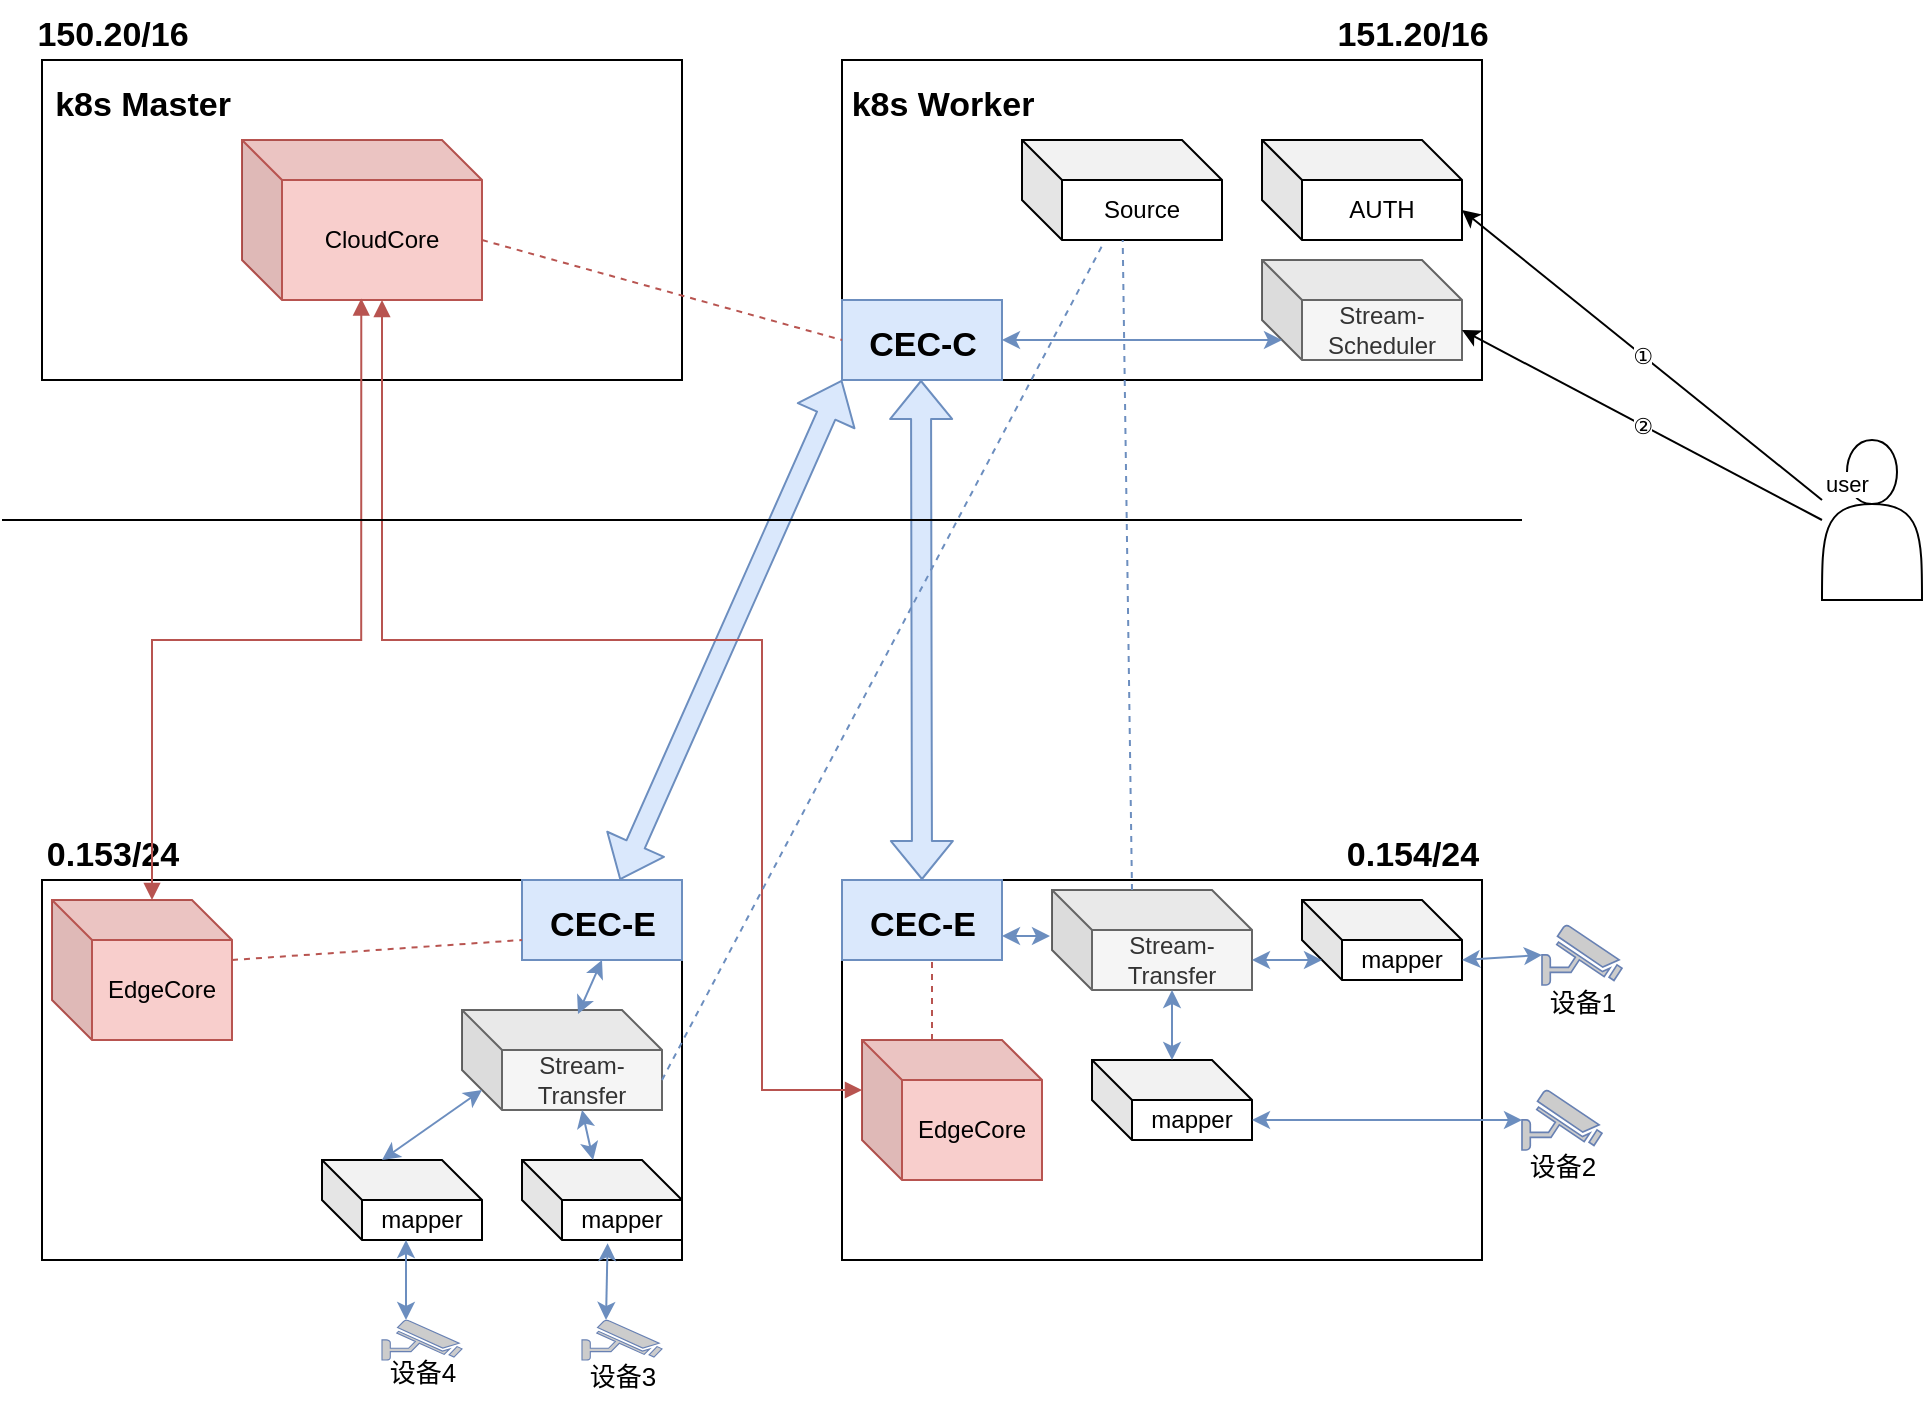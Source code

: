 <mxfile version="14.6.13" type="github">
  <diagram id="Ht1M8jgEwFfnCIfOTk4-" name="Page-1">
    <mxGraphModel dx="1422" dy="1604" grid="1" gridSize="10" guides="1" tooltips="1" connect="1" arrows="1" fold="1" page="1" pageScale="1" pageWidth="1169" pageHeight="827" math="0" shadow="0">
      <root>
        <mxCell id="0" />
        <mxCell id="1" parent="0" />
        <mxCell id="cbANNpYKcoIMHwZbuF66-14" value="" style="rounded=0;whiteSpace=wrap;html=1;" vertex="1" parent="1">
          <mxGeometry x="480" y="-350" width="320" height="190" as="geometry" />
        </mxCell>
        <mxCell id="cbANNpYKcoIMHwZbuF66-17" value="" style="rounded=0;whiteSpace=wrap;html=1;" vertex="1" parent="1">
          <mxGeometry x="480" y="-350" width="80" height="40" as="geometry" />
        </mxCell>
        <mxCell id="cbANNpYKcoIMHwZbuF66-4" value="" style="rounded=0;whiteSpace=wrap;html=1;" vertex="1" parent="1">
          <mxGeometry x="480" y="-760" width="320" height="160" as="geometry" />
        </mxCell>
        <mxCell id="cbANNpYKcoIMHwZbuF66-3" value="" style="rounded=0;whiteSpace=wrap;html=1;" vertex="1" parent="1">
          <mxGeometry x="80" y="-760" width="320" height="160" as="geometry" />
        </mxCell>
        <mxCell id="cbANNpYKcoIMHwZbuF66-1" value="CloudCore" style="shape=cube;whiteSpace=wrap;html=1;boundedLbl=1;backgroundOutline=1;darkOpacity=0.05;darkOpacity2=0.1;fillColor=#f8cecc;strokeColor=#b85450;" vertex="1" parent="1">
          <mxGeometry x="180" y="-720" width="120" height="80" as="geometry" />
        </mxCell>
        <mxCell id="cbANNpYKcoIMHwZbuF66-2" value="Stream-Scheduler" style="shape=cube;whiteSpace=wrap;html=1;boundedLbl=1;backgroundOutline=1;darkOpacity=0.05;darkOpacity2=0.1;fillColor=#f5f5f5;strokeColor=#666666;fontColor=#333333;" vertex="1" parent="1">
          <mxGeometry x="690" y="-660" width="100" height="50" as="geometry" />
        </mxCell>
        <mxCell id="cbANNpYKcoIMHwZbuF66-7" value="&lt;font style=&quot;font-size: 17px&quot;&gt;k8s Master&lt;/font&gt;" style="text;strokeColor=none;fillColor=none;html=1;fontSize=24;fontStyle=1;verticalAlign=middle;align=center;" vertex="1" parent="1">
          <mxGeometry x="80" y="-760" width="100" height="40" as="geometry" />
        </mxCell>
        <mxCell id="cbANNpYKcoIMHwZbuF66-8" value="&lt;font style=&quot;font-size: 17px&quot;&gt;k8s Worker&lt;/font&gt;" style="text;strokeColor=none;fillColor=none;html=1;fontSize=24;fontStyle=1;verticalAlign=middle;align=center;" vertex="1" parent="1">
          <mxGeometry x="480" y="-760" width="100" height="40" as="geometry" />
        </mxCell>
        <mxCell id="cbANNpYKcoIMHwZbuF66-11" value="" style="rounded=0;whiteSpace=wrap;html=1;strokeWidth=1;" vertex="1" parent="1">
          <mxGeometry x="80" y="-350" width="320" height="190" as="geometry" />
        </mxCell>
        <mxCell id="cbANNpYKcoIMHwZbuF66-12" value="EdgeCore" style="shape=cube;whiteSpace=wrap;html=1;boundedLbl=1;backgroundOutline=1;darkOpacity=0.05;darkOpacity2=0.1;fillColor=#f8cecc;strokeColor=#b85450;strokeWidth=1;" vertex="1" parent="1">
          <mxGeometry x="85" y="-340" width="90" height="70" as="geometry" />
        </mxCell>
        <mxCell id="cbANNpYKcoIMHwZbuF66-15" value="mapper" style="shape=cube;whiteSpace=wrap;html=1;boundedLbl=1;backgroundOutline=1;darkOpacity=0.05;darkOpacity2=0.1;" vertex="1" parent="1">
          <mxGeometry x="710" y="-340" width="80" height="40" as="geometry" />
        </mxCell>
        <mxCell id="cbANNpYKcoIMHwZbuF66-16" value="&lt;font style=&quot;font-size: 17px&quot;&gt;CEC-E&lt;/font&gt;" style="text;strokeColor=#6c8ebf;fillColor=#dae8fc;html=1;fontSize=24;fontStyle=1;verticalAlign=middle;align=center;" vertex="1" parent="1">
          <mxGeometry x="480" y="-350" width="80" height="40" as="geometry" />
        </mxCell>
        <mxCell id="cbANNpYKcoIMHwZbuF66-18" value="" style="rounded=0;whiteSpace=wrap;html=1;" vertex="1" parent="1">
          <mxGeometry x="480" y="-640" width="80" height="40" as="geometry" />
        </mxCell>
        <mxCell id="cbANNpYKcoIMHwZbuF66-19" value="&lt;font style=&quot;font-size: 17px&quot;&gt;CEC-C&lt;/font&gt;" style="text;strokeColor=#6c8ebf;fillColor=#dae8fc;html=1;fontSize=24;fontStyle=1;verticalAlign=middle;align=center;" vertex="1" parent="1">
          <mxGeometry x="480" y="-640" width="80" height="40" as="geometry" />
        </mxCell>
        <mxCell id="cbANNpYKcoIMHwZbuF66-20" value="" style="shape=flexArrow;endArrow=classic;startArrow=classic;html=1;exitX=0.5;exitY=0;exitDx=0;exitDy=0;fillColor=#dae8fc;strokeColor=#6c8ebf;" edge="1" parent="1" source="cbANNpYKcoIMHwZbuF66-16">
          <mxGeometry width="100" height="100" relative="1" as="geometry">
            <mxPoint x="520" y="-490" as="sourcePoint" />
            <mxPoint x="519.5" y="-600" as="targetPoint" />
          </mxGeometry>
        </mxCell>
        <mxCell id="cbANNpYKcoIMHwZbuF66-21" value="" style="rounded=0;whiteSpace=wrap;html=1;strokeWidth=1;" vertex="1" parent="1">
          <mxGeometry x="320" y="-350" width="80" height="40" as="geometry" />
        </mxCell>
        <mxCell id="cbANNpYKcoIMHwZbuF66-22" value="&lt;font style=&quot;font-size: 17px&quot;&gt;CEC-E&lt;/font&gt;" style="text;strokeColor=#6c8ebf;fillColor=#dae8fc;html=1;fontSize=24;fontStyle=1;verticalAlign=middle;align=center;strokeWidth=1;" vertex="1" parent="1">
          <mxGeometry x="320" y="-350" width="80" height="40" as="geometry" />
        </mxCell>
        <mxCell id="cbANNpYKcoIMHwZbuF66-23" value="" style="shape=flexArrow;endArrow=classic;startArrow=classic;html=1;entryX=0;entryY=1;entryDx=0;entryDy=0;fillColor=#dae8fc;strokeColor=#6c8ebf;" edge="1" parent="1" source="cbANNpYKcoIMHwZbuF66-22" target="cbANNpYKcoIMHwZbuF66-19">
          <mxGeometry width="100" height="100" relative="1" as="geometry">
            <mxPoint x="130" y="-480" as="sourcePoint" />
            <mxPoint x="470" y="-610" as="targetPoint" />
            <Array as="points" />
          </mxGeometry>
        </mxCell>
        <mxCell id="cbANNpYKcoIMHwZbuF66-24" value="&lt;span style=&quot;font-size: 17px&quot;&gt;0.153/24&lt;/span&gt;" style="text;strokeColor=none;fillColor=none;html=1;fontSize=24;fontStyle=1;verticalAlign=middle;align=center;strokeWidth=1;" vertex="1" parent="1">
          <mxGeometry x="80" y="-380" width="70" height="30" as="geometry" />
        </mxCell>
        <mxCell id="cbANNpYKcoIMHwZbuF66-25" value="&lt;span style=&quot;font-size: 17px&quot;&gt;0.154/24&lt;/span&gt;" style="text;strokeColor=none;fillColor=none;html=1;fontSize=24;fontStyle=1;verticalAlign=middle;align=center;" vertex="1" parent="1">
          <mxGeometry x="730" y="-380" width="70" height="30" as="geometry" />
        </mxCell>
        <mxCell id="cbANNpYKcoIMHwZbuF66-26" value="&lt;span style=&quot;font-size: 17px&quot;&gt;150.20/16&lt;/span&gt;" style="text;strokeColor=none;fillColor=none;html=1;fontSize=24;fontStyle=1;verticalAlign=middle;align=center;" vertex="1" parent="1">
          <mxGeometry x="80" y="-790" width="70" height="30" as="geometry" />
        </mxCell>
        <mxCell id="cbANNpYKcoIMHwZbuF66-27" value="&lt;span style=&quot;font-size: 17px&quot;&gt;151.20/16&lt;/span&gt;" style="text;strokeColor=none;fillColor=none;html=1;fontSize=24;fontStyle=1;verticalAlign=middle;align=center;" vertex="1" parent="1">
          <mxGeometry x="730" y="-790" width="70" height="30" as="geometry" />
        </mxCell>
        <mxCell id="cbANNpYKcoIMHwZbuF66-29" value="EdgeCore" style="shape=cube;whiteSpace=wrap;html=1;boundedLbl=1;backgroundOutline=1;darkOpacity=0.05;darkOpacity2=0.1;fillColor=#f8cecc;strokeColor=#b85450;" vertex="1" parent="1">
          <mxGeometry x="490" y="-270" width="90" height="70" as="geometry" />
        </mxCell>
        <mxCell id="cbANNpYKcoIMHwZbuF66-30" value="" style="fontColor=#0066CC;verticalAlign=top;verticalLabelPosition=bottom;labelPosition=center;align=center;html=1;outlineConnect=0;fillColor=#CCCCCC;strokeColor=#6881B3;gradientColor=none;gradientDirection=north;strokeWidth=2;shape=mxgraph.networks.security_camera;" vertex="1" parent="1">
          <mxGeometry x="830" y="-327.5" width="40" height="30" as="geometry" />
        </mxCell>
        <mxCell id="cbANNpYKcoIMHwZbuF66-31" value="&lt;span style=&quot;font-weight: normal&quot;&gt;&lt;font style=&quot;font-size: 13px&quot;&gt;设备1&lt;/font&gt;&lt;/span&gt;" style="text;strokeColor=none;fillColor=none;html=1;fontSize=24;fontStyle=1;verticalAlign=middle;align=center;" vertex="1" parent="1">
          <mxGeometry x="830" y="-302.5" width="40" height="20" as="geometry" />
        </mxCell>
        <mxCell id="cbANNpYKcoIMHwZbuF66-40" value="" style="endArrow=classic;startArrow=classic;html=1;exitX=0;exitY=0;exitDx=80;exitDy=30;exitPerimeter=0;fillColor=#dae8fc;strokeColor=#6c8ebf;entryX=0;entryY=0.5;entryDx=0;entryDy=0;entryPerimeter=0;" edge="1" parent="1" source="cbANNpYKcoIMHwZbuF66-15" target="cbANNpYKcoIMHwZbuF66-30">
          <mxGeometry width="50" height="50" relative="1" as="geometry">
            <mxPoint x="820" y="-350" as="sourcePoint" />
            <mxPoint x="830" y="-313" as="targetPoint" />
          </mxGeometry>
        </mxCell>
        <mxCell id="cbANNpYKcoIMHwZbuF66-43" value="" style="edgeStyle=orthogonalEdgeStyle;html=1;endArrow=block;elbow=vertical;startArrow=block;startFill=1;endFill=1;strokeColor=#b85450;rounded=0;fillColor=#f8cecc;exitX=0;exitY=0;exitDx=70;exitDy=80;exitPerimeter=0;entryX=0;entryY=0;entryDx=0;entryDy=25;entryPerimeter=0;" edge="1" parent="1" source="cbANNpYKcoIMHwZbuF66-1" target="cbANNpYKcoIMHwZbuF66-29">
          <mxGeometry width="100" relative="1" as="geometry">
            <mxPoint x="290" y="-540" as="sourcePoint" />
            <mxPoint x="440" y="-300" as="targetPoint" />
            <Array as="points">
              <mxPoint x="250" y="-470" />
              <mxPoint x="440" y="-470" />
              <mxPoint x="440" y="-245" />
            </Array>
          </mxGeometry>
        </mxCell>
        <mxCell id="cbANNpYKcoIMHwZbuF66-44" value="mapper" style="shape=cube;whiteSpace=wrap;html=1;boundedLbl=1;backgroundOutline=1;darkOpacity=0.05;darkOpacity2=0.1;strokeWidth=1;" vertex="1" parent="1">
          <mxGeometry x="320" y="-210" width="80" height="40" as="geometry" />
        </mxCell>
        <mxCell id="cbANNpYKcoIMHwZbuF66-45" value="" style="fontColor=#0066CC;verticalAlign=top;verticalLabelPosition=bottom;labelPosition=center;align=center;html=1;outlineConnect=0;fillColor=#CCCCCC;strokeColor=#6881B3;gradientColor=none;gradientDirection=north;strokeWidth=1;shape=mxgraph.networks.security_camera;" vertex="1" parent="1">
          <mxGeometry x="350" y="-130" width="40" height="20" as="geometry" />
        </mxCell>
        <mxCell id="cbANNpYKcoIMHwZbuF66-46" value="&lt;span style=&quot;font-weight: normal&quot;&gt;&lt;font style=&quot;font-size: 13px&quot;&gt;设备3&lt;/font&gt;&lt;/span&gt;" style="text;strokeColor=none;fillColor=none;html=1;fontSize=24;fontStyle=1;verticalAlign=middle;align=center;strokeWidth=1;" vertex="1" parent="1">
          <mxGeometry x="350" y="-120" width="40" height="30" as="geometry" />
        </mxCell>
        <mxCell id="cbANNpYKcoIMHwZbuF66-47" value="" style="endArrow=classic;startArrow=classic;html=1;entryX=0.3;entryY=0;entryDx=0;entryDy=0;entryPerimeter=0;fillColor=#dae8fc;strokeColor=#6c8ebf;exitX=0.535;exitY=1.04;exitDx=0;exitDy=0;exitPerimeter=0;strokeWidth=1;" edge="1" parent="1" source="cbANNpYKcoIMHwZbuF66-44" target="cbANNpYKcoIMHwZbuF66-45">
          <mxGeometry width="50" height="50" relative="1" as="geometry">
            <mxPoint x="370" y="-240" as="sourcePoint" />
            <mxPoint x="490" y="-350" as="targetPoint" />
          </mxGeometry>
        </mxCell>
        <mxCell id="cbANNpYKcoIMHwZbuF66-60" value="" style="edgeStyle=orthogonalEdgeStyle;html=1;endArrow=block;elbow=vertical;startArrow=block;startFill=1;endFill=1;strokeColor=#b85450;rounded=0;entryX=0.497;entryY=0.99;entryDx=0;entryDy=0;entryPerimeter=0;fillColor=#f8cecc;" edge="1" parent="1" source="cbANNpYKcoIMHwZbuF66-12" target="cbANNpYKcoIMHwZbuF66-1">
          <mxGeometry width="100" relative="1" as="geometry">
            <mxPoint x="120" y="-500" as="sourcePoint" />
            <mxPoint x="180" y="-500" as="targetPoint" />
            <Array as="points">
              <mxPoint x="135" y="-470" />
              <mxPoint x="240" y="-470" />
            </Array>
          </mxGeometry>
        </mxCell>
        <mxCell id="cbANNpYKcoIMHwZbuF66-61" value="" style="shape=actor;whiteSpace=wrap;html=1;" vertex="1" parent="1">
          <mxGeometry x="970" y="-570" width="50" height="80" as="geometry" />
        </mxCell>
        <mxCell id="cbANNpYKcoIMHwZbuF66-63" value="AUTH" style="shape=cube;whiteSpace=wrap;html=1;boundedLbl=1;backgroundOutline=1;darkOpacity=0.05;darkOpacity2=0.1;" vertex="1" parent="1">
          <mxGeometry x="690" y="-720" width="100" height="50" as="geometry" />
        </mxCell>
        <mxCell id="cbANNpYKcoIMHwZbuF66-65" value="" style="endArrow=classic;startArrow=classic;html=1;exitX=1;exitY=0.5;exitDx=0;exitDy=0;entryX=0;entryY=0;entryDx=10;entryDy=40;entryPerimeter=0;fillColor=#dae8fc;strokeColor=#6c8ebf;" edge="1" parent="1" source="cbANNpYKcoIMHwZbuF66-19" target="cbANNpYKcoIMHwZbuF66-2">
          <mxGeometry width="50" height="50" relative="1" as="geometry">
            <mxPoint x="610" y="-610" as="sourcePoint" />
            <mxPoint x="660" y="-660" as="targetPoint" />
          </mxGeometry>
        </mxCell>
        <mxCell id="cbANNpYKcoIMHwZbuF66-66" value="Stream-Transfer" style="shape=cube;whiteSpace=wrap;html=1;boundedLbl=1;backgroundOutline=1;darkOpacity=0.05;darkOpacity2=0.1;strokeWidth=1;fillColor=#f5f5f5;strokeColor=#666666;fontColor=#333333;" vertex="1" parent="1">
          <mxGeometry x="290" y="-285" width="100" height="50" as="geometry" />
        </mxCell>
        <mxCell id="cbANNpYKcoIMHwZbuF66-67" value="Stream-Transfer" style="shape=cube;whiteSpace=wrap;html=1;boundedLbl=1;backgroundOutline=1;darkOpacity=0.05;darkOpacity2=0.1;fillColor=#f5f5f5;strokeColor=#666666;fontColor=#333333;" vertex="1" parent="1">
          <mxGeometry x="585" y="-345" width="100" height="50" as="geometry" />
        </mxCell>
        <mxCell id="cbANNpYKcoIMHwZbuF66-70" value="" style="endArrow=classic;startArrow=classic;html=1;strokeWidth=1;entryX=0.5;entryY=1;entryDx=0;entryDy=0;exitX=0.58;exitY=0.04;exitDx=0;exitDy=0;exitPerimeter=0;fillColor=#dae8fc;strokeColor=#6c8ebf;" edge="1" parent="1" source="cbANNpYKcoIMHwZbuF66-66" target="cbANNpYKcoIMHwZbuF66-22">
          <mxGeometry width="50" height="50" relative="1" as="geometry">
            <mxPoint x="240" y="-250" as="sourcePoint" />
            <mxPoint x="290" y="-300" as="targetPoint" />
          </mxGeometry>
        </mxCell>
        <mxCell id="cbANNpYKcoIMHwZbuF66-71" value="" style="endArrow=classic;startArrow=classic;html=1;strokeWidth=1;entryX=0;entryY=0;entryDx=60;entryDy=50;fillColor=#dae8fc;strokeColor=#6c8ebf;entryPerimeter=0;" edge="1" parent="1" source="cbANNpYKcoIMHwZbuF66-44" target="cbANNpYKcoIMHwZbuF66-66">
          <mxGeometry width="50" height="50" relative="1" as="geometry">
            <mxPoint x="368" y="-268" as="sourcePoint" />
            <mxPoint x="370" y="-300" as="targetPoint" />
          </mxGeometry>
        </mxCell>
        <mxCell id="cbANNpYKcoIMHwZbuF66-72" value="" style="endArrow=classic;startArrow=classic;html=1;strokeWidth=1;entryX=0;entryY=0;entryDx=10;entryDy=30;entryPerimeter=0;exitX=0;exitY=0;exitDx=100;exitDy=35;exitPerimeter=0;fillColor=#dae8fc;strokeColor=#6c8ebf;" edge="1" parent="1" source="cbANNpYKcoIMHwZbuF66-67" target="cbANNpYKcoIMHwZbuF66-15">
          <mxGeometry width="50" height="50" relative="1" as="geometry">
            <mxPoint x="660" y="-230" as="sourcePoint" />
            <mxPoint x="710" y="-280" as="targetPoint" />
          </mxGeometry>
        </mxCell>
        <mxCell id="cbANNpYKcoIMHwZbuF66-73" value="" style="endArrow=classic;startArrow=classic;html=1;strokeWidth=1;fillColor=#dae8fc;strokeColor=#6c8ebf;entryX=-0.01;entryY=0.46;entryDx=0;entryDy=0;entryPerimeter=0;" edge="1" parent="1" target="cbANNpYKcoIMHwZbuF66-67">
          <mxGeometry width="50" height="50" relative="1" as="geometry">
            <mxPoint x="560" y="-322" as="sourcePoint" />
            <mxPoint x="580" y="-320" as="targetPoint" />
          </mxGeometry>
        </mxCell>
        <mxCell id="cbANNpYKcoIMHwZbuF66-74" value="mapper" style="shape=cube;whiteSpace=wrap;html=1;boundedLbl=1;backgroundOutline=1;darkOpacity=0.05;darkOpacity2=0.1;" vertex="1" parent="1">
          <mxGeometry x="605" y="-260" width="80" height="40" as="geometry" />
        </mxCell>
        <mxCell id="cbANNpYKcoIMHwZbuF66-75" value="" style="fontColor=#0066CC;verticalAlign=top;verticalLabelPosition=bottom;labelPosition=center;align=center;html=1;outlineConnect=0;fillColor=#CCCCCC;strokeColor=#6881B3;gradientColor=none;gradientDirection=north;strokeWidth=2;shape=mxgraph.networks.security_camera;" vertex="1" parent="1">
          <mxGeometry x="820" y="-245" width="40" height="30" as="geometry" />
        </mxCell>
        <mxCell id="cbANNpYKcoIMHwZbuF66-76" value="&lt;span style=&quot;font-weight: normal&quot;&gt;&lt;font style=&quot;font-size: 13px&quot;&gt;设备2&lt;/font&gt;&lt;/span&gt;" style="text;strokeColor=none;fillColor=none;html=1;fontSize=24;fontStyle=1;verticalAlign=middle;align=center;" vertex="1" parent="1">
          <mxGeometry x="820" y="-220" width="40" height="20" as="geometry" />
        </mxCell>
        <mxCell id="cbANNpYKcoIMHwZbuF66-77" value="" style="endArrow=classic;startArrow=classic;html=1;strokeWidth=1;fillColor=#dae8fc;strokeColor=#6c8ebf;entryX=0;entryY=0;entryDx=60;entryDy=50;entryPerimeter=0;" edge="1" parent="1" source="cbANNpYKcoIMHwZbuF66-74" target="cbANNpYKcoIMHwZbuF66-67">
          <mxGeometry width="50" height="50" relative="1" as="geometry">
            <mxPoint x="620" y="-230" as="sourcePoint" />
            <mxPoint x="650" y="-300" as="targetPoint" />
          </mxGeometry>
        </mxCell>
        <mxCell id="cbANNpYKcoIMHwZbuF66-78" value="" style="endArrow=classic;startArrow=classic;html=1;strokeWidth=1;fillColor=#dae8fc;strokeColor=#6c8ebf;entryX=0;entryY=0;entryDx=80;entryDy=30;entryPerimeter=0;" edge="1" parent="1" source="cbANNpYKcoIMHwZbuF66-75" target="cbANNpYKcoIMHwZbuF66-74">
          <mxGeometry width="50" height="50" relative="1" as="geometry">
            <mxPoint x="655.909" y="-200" as="sourcePoint" />
            <mxPoint x="646" y="-170" as="targetPoint" />
          </mxGeometry>
        </mxCell>
        <mxCell id="cbANNpYKcoIMHwZbuF66-79" value="mapper" style="shape=cube;whiteSpace=wrap;html=1;boundedLbl=1;backgroundOutline=1;darkOpacity=0.05;darkOpacity2=0.1;strokeWidth=1;" vertex="1" parent="1">
          <mxGeometry x="220" y="-210" width="80" height="40" as="geometry" />
        </mxCell>
        <mxCell id="cbANNpYKcoIMHwZbuF66-80" value="" style="fontColor=#0066CC;verticalAlign=top;verticalLabelPosition=bottom;labelPosition=center;align=center;html=1;outlineConnect=0;fillColor=#CCCCCC;strokeColor=#6881B3;gradientColor=none;gradientDirection=north;strokeWidth=1;shape=mxgraph.networks.security_camera;" vertex="1" parent="1">
          <mxGeometry x="250" y="-130" width="40" height="20" as="geometry" />
        </mxCell>
        <mxCell id="cbANNpYKcoIMHwZbuF66-81" value="" style="endArrow=classic;startArrow=classic;html=1;entryX=0.3;entryY=0;entryDx=0;entryDy=0;entryPerimeter=0;fillColor=#dae8fc;strokeColor=#6c8ebf;strokeWidth=1;" edge="1" parent="1" target="cbANNpYKcoIMHwZbuF66-80">
          <mxGeometry width="50" height="50" relative="1" as="geometry">
            <mxPoint x="262" y="-170" as="sourcePoint" />
            <mxPoint x="390" y="-350" as="targetPoint" />
          </mxGeometry>
        </mxCell>
        <mxCell id="cbANNpYKcoIMHwZbuF66-82" value="" style="endArrow=classic;startArrow=classic;html=1;strokeWidth=1;entryX=0;entryY=0;entryDx=10;entryDy=40;entryPerimeter=0;exitX=0;exitY=0;exitDx=30;exitDy=0;exitPerimeter=0;fillColor=#dae8fc;strokeColor=#6c8ebf;" edge="1" parent="1" source="cbANNpYKcoIMHwZbuF66-79" target="cbANNpYKcoIMHwZbuF66-66">
          <mxGeometry width="50" height="50" relative="1" as="geometry">
            <mxPoint x="230" y="-210" as="sourcePoint" />
            <mxPoint x="280" y="-260" as="targetPoint" />
          </mxGeometry>
        </mxCell>
        <mxCell id="cbANNpYKcoIMHwZbuF66-83" value="&lt;span style=&quot;font-weight: normal&quot;&gt;&lt;font style=&quot;font-size: 13px&quot;&gt;设备4&lt;br&gt;&lt;/font&gt;&lt;/span&gt;" style="text;strokeColor=none;fillColor=none;html=1;fontSize=24;fontStyle=1;verticalAlign=middle;align=center;strokeWidth=1;" vertex="1" parent="1">
          <mxGeometry x="250" y="-122.5" width="40" height="30" as="geometry" />
        </mxCell>
        <mxCell id="cbANNpYKcoIMHwZbuF66-85" value="" style="endArrow=none;dashed=1;html=1;strokeWidth=1;entryX=0;entryY=0.75;entryDx=0;entryDy=0;fillColor=#f8cecc;strokeColor=#b85450;" edge="1" parent="1" target="cbANNpYKcoIMHwZbuF66-22">
          <mxGeometry width="50" height="50" relative="1" as="geometry">
            <mxPoint x="175" y="-310" as="sourcePoint" />
            <mxPoint x="250" y="-300" as="targetPoint" />
          </mxGeometry>
        </mxCell>
        <mxCell id="cbANNpYKcoIMHwZbuF66-87" value="" style="endArrow=none;dashed=1;html=1;strokeWidth=1;fillColor=#f8cecc;strokeColor=#b85450;exitX=0;exitY=0;exitDx=35;exitDy=0;exitPerimeter=0;" edge="1" parent="1" source="cbANNpYKcoIMHwZbuF66-29">
          <mxGeometry width="50" height="50" relative="1" as="geometry">
            <mxPoint x="410" y="-220" as="sourcePoint" />
            <mxPoint x="525" y="-310" as="targetPoint" />
          </mxGeometry>
        </mxCell>
        <mxCell id="cbANNpYKcoIMHwZbuF66-88" value="" style="endArrow=classic;html=1;strokeWidth=1;entryX=0;entryY=0;entryDx=100;entryDy=35;entryPerimeter=0;" edge="1" parent="1" target="cbANNpYKcoIMHwZbuF66-63">
          <mxGeometry relative="1" as="geometry">
            <mxPoint x="970" y="-540" as="sourcePoint" />
            <mxPoint x="1080" y="-620" as="targetPoint" />
          </mxGeometry>
        </mxCell>
        <mxCell id="cbANNpYKcoIMHwZbuF66-89" value="①" style="edgeLabel;resizable=0;html=1;align=center;verticalAlign=middle;" connectable="0" vertex="1" parent="cbANNpYKcoIMHwZbuF66-88">
          <mxGeometry relative="1" as="geometry" />
        </mxCell>
        <mxCell id="cbANNpYKcoIMHwZbuF66-90" value="user" style="edgeLabel;resizable=0;html=1;align=left;verticalAlign=bottom;" connectable="0" vertex="1" parent="cbANNpYKcoIMHwZbuF66-88">
          <mxGeometry x="-1" relative="1" as="geometry" />
        </mxCell>
        <mxCell id="cbANNpYKcoIMHwZbuF66-91" value="" style="endArrow=classic;html=1;strokeWidth=1;entryX=0;entryY=0;entryDx=100;entryDy=35;entryPerimeter=0;" edge="1" parent="1" target="cbANNpYKcoIMHwZbuF66-2">
          <mxGeometry relative="1" as="geometry">
            <mxPoint x="970" y="-530" as="sourcePoint" />
            <mxPoint x="780" y="-380" as="targetPoint" />
          </mxGeometry>
        </mxCell>
        <mxCell id="cbANNpYKcoIMHwZbuF66-92" value="②" style="edgeLabel;resizable=0;html=1;align=center;verticalAlign=middle;" connectable="0" vertex="1" parent="cbANNpYKcoIMHwZbuF66-91">
          <mxGeometry relative="1" as="geometry" />
        </mxCell>
        <mxCell id="cbANNpYKcoIMHwZbuF66-95" value="Source" style="shape=cube;whiteSpace=wrap;html=1;boundedLbl=1;backgroundOutline=1;darkOpacity=0.05;darkOpacity2=0.1;" vertex="1" parent="1">
          <mxGeometry x="570" y="-720" width="100" height="50" as="geometry" />
        </mxCell>
        <mxCell id="cbANNpYKcoIMHwZbuF66-96" value="" style="endArrow=none;dashed=1;html=1;strokeWidth=1;exitX=0;exitY=0;exitDx=40;exitDy=0;exitPerimeter=0;fillColor=#dae8fc;strokeColor=#6c8ebf;" edge="1" parent="1" source="cbANNpYKcoIMHwZbuF66-67" target="cbANNpYKcoIMHwZbuF66-95">
          <mxGeometry width="50" height="50" relative="1" as="geometry">
            <mxPoint x="620" y="-360" as="sourcePoint" />
            <mxPoint x="670" y="-410" as="targetPoint" />
          </mxGeometry>
        </mxCell>
        <mxCell id="cbANNpYKcoIMHwZbuF66-97" value="" style="endArrow=none;dashed=1;html=1;strokeWidth=1;exitX=0;exitY=0;exitDx=100;exitDy=35;exitPerimeter=0;fillColor=#dae8fc;strokeColor=#6c8ebf;entryX=0.4;entryY=1.06;entryDx=0;entryDy=0;entryPerimeter=0;" edge="1" parent="1" source="cbANNpYKcoIMHwZbuF66-66" target="cbANNpYKcoIMHwZbuF66-95">
          <mxGeometry width="50" height="50" relative="1" as="geometry">
            <mxPoint x="635" y="-275" as="sourcePoint" />
            <mxPoint x="630.305" y="-660" as="targetPoint" />
          </mxGeometry>
        </mxCell>
        <mxCell id="cbANNpYKcoIMHwZbuF66-98" value="" style="endArrow=none;dashed=1;html=1;strokeWidth=1;exitX=0;exitY=0;exitDx=120;exitDy=50;exitPerimeter=0;entryX=0;entryY=0.5;entryDx=0;entryDy=0;fillColor=#f8cecc;strokeColor=#b85450;" edge="1" parent="1" source="cbANNpYKcoIMHwZbuF66-1" target="cbANNpYKcoIMHwZbuF66-19">
          <mxGeometry width="50" height="50" relative="1" as="geometry">
            <mxPoint x="350" y="-540" as="sourcePoint" />
            <mxPoint x="400" y="-590" as="targetPoint" />
          </mxGeometry>
        </mxCell>
        <mxCell id="cbANNpYKcoIMHwZbuF66-99" value="" style="endArrow=none;html=1;strokeWidth=1;" edge="1" parent="1">
          <mxGeometry width="50" height="50" relative="1" as="geometry">
            <mxPoint x="60" y="-530" as="sourcePoint" />
            <mxPoint x="820" y="-530" as="targetPoint" />
          </mxGeometry>
        </mxCell>
      </root>
    </mxGraphModel>
  </diagram>
</mxfile>
